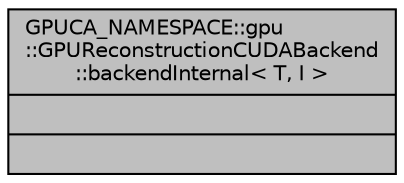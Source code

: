 digraph "GPUCA_NAMESPACE::gpu::GPUReconstructionCUDABackend::backendInternal&lt; T, I &gt;"
{
 // INTERACTIVE_SVG=YES
  bgcolor="transparent";
  edge [fontname="Helvetica",fontsize="10",labelfontname="Helvetica",labelfontsize="10"];
  node [fontname="Helvetica",fontsize="10",shape=record];
  Node1 [label="{GPUCA_NAMESPACE::gpu\l::GPUReconstructionCUDABackend\l::backendInternal\< T, I \>\n||}",height=0.2,width=0.4,color="black", fillcolor="grey75", style="filled", fontcolor="black"];
}
